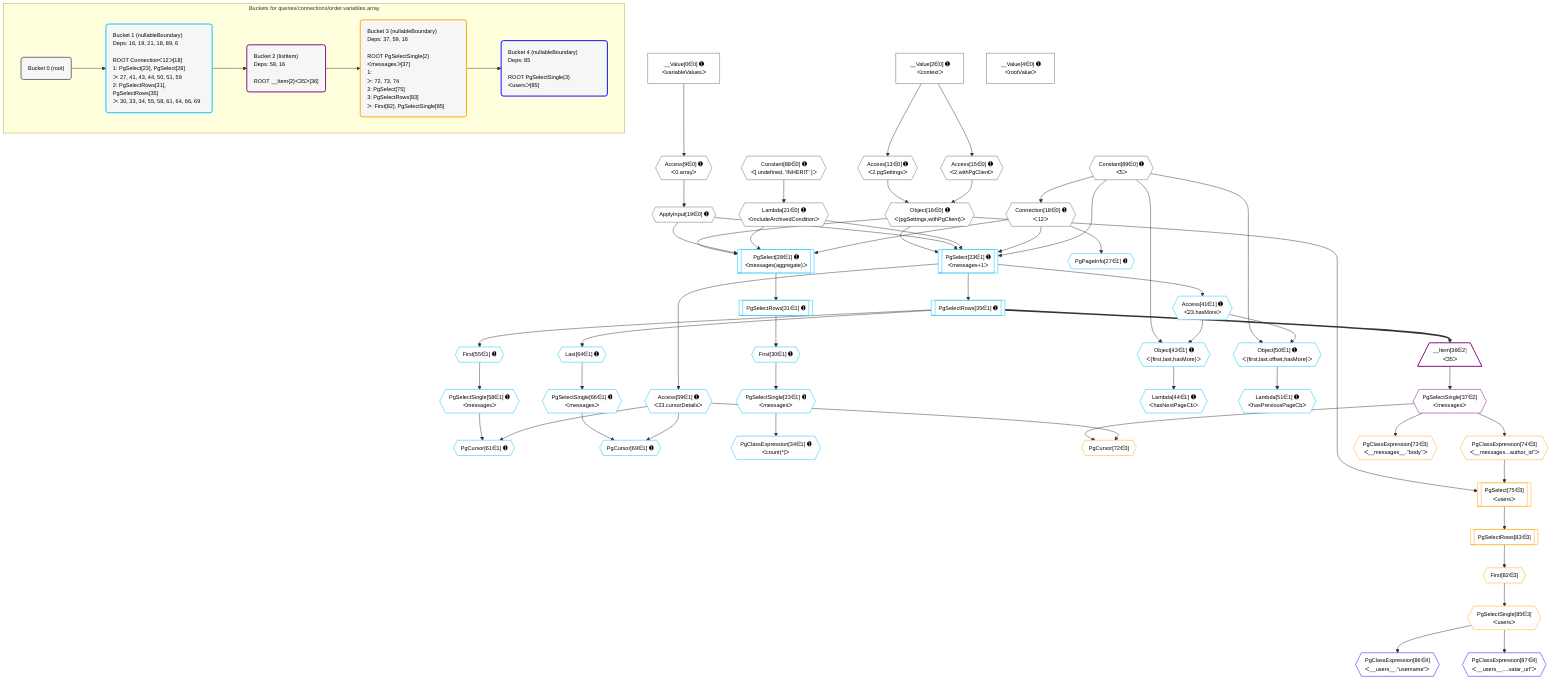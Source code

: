 %%{init: {'themeVariables': { 'fontSize': '12px'}}}%%
graph TD
    classDef path fill:#eee,stroke:#000,color:#000
    classDef plan fill:#fff,stroke-width:1px,color:#000
    classDef itemplan fill:#fff,stroke-width:2px,color:#000
    classDef unbatchedplan fill:#dff,stroke-width:1px,color:#000
    classDef sideeffectplan fill:#fcc,stroke-width:2px,color:#000
    classDef bucket fill:#f6f6f6,color:#000,stroke-width:2px,text-align:left

    subgraph "Buckets for queries/connections/order.variables.array"
    Bucket0("Bucket 0 (root)"):::bucket
    Bucket1("Bucket 1 (nullableBoundary)<br />Deps: 16, 19, 21, 18, 89, 6<br /><br />ROOT Connectionᐸ12ᐳ[18]<br />1: PgSelect[23], PgSelect[28]<br />ᐳ: 27, 41, 43, 44, 50, 51, 59<br />2: PgSelectRows[31], PgSelectRows[35]<br />ᐳ: 30, 33, 34, 55, 58, 61, 64, 66, 69"):::bucket
    Bucket2("Bucket 2 (listItem)<br />Deps: 59, 16<br /><br />ROOT __Item{2}ᐸ35ᐳ[36]"):::bucket
    Bucket3("Bucket 3 (nullableBoundary)<br />Deps: 37, 59, 16<br /><br />ROOT PgSelectSingle{2}ᐸmessagesᐳ[37]<br />1: <br />ᐳ: 72, 73, 74<br />2: PgSelect[75]<br />3: PgSelectRows[83]<br />ᐳ: First[82], PgSelectSingle[85]"):::bucket
    Bucket4("Bucket 4 (nullableBoundary)<br />Deps: 85<br /><br />ROOT PgSelectSingle{3}ᐸusersᐳ[85]"):::bucket
    end
    Bucket0 --> Bucket1
    Bucket1 --> Bucket2
    Bucket2 --> Bucket3
    Bucket3 --> Bucket4

    %% plan dependencies
    Object16{{"Object[16∈0] ➊<br />ᐸ{pgSettings,withPgClient}ᐳ"}}:::plan
    Access13{{"Access[13∈0] ➊<br />ᐸ2.pgSettingsᐳ"}}:::plan
    Access15{{"Access[15∈0] ➊<br />ᐸ2.withPgClientᐳ"}}:::plan
    Access13 & Access15 --> Object16
    Access9{{"Access[9∈0] ➊<br />ᐸ0.arrayᐳ"}}:::plan
    __Value0["__Value[0∈0] ➊<br />ᐸvariableValuesᐳ"]:::plan
    __Value0 --> Access9
    __Value2["__Value[2∈0] ➊<br />ᐸcontextᐳ"]:::plan
    __Value2 --> Access13
    __Value2 --> Access15
    Connection18{{"Connection[18∈0] ➊<br />ᐸ12ᐳ"}}:::plan
    Constant89{{"Constant[89∈0] ➊<br />ᐸ5ᐳ"}}:::plan
    Constant89 --> Connection18
    ApplyInput19{{"ApplyInput[19∈0] ➊"}}:::plan
    Access9 --> ApplyInput19
    Lambda21{{"Lambda[21∈0] ➊<br />ᐸincludeArchivedConditionᐳ"}}:::plan
    Constant88{{"Constant[88∈0] ➊<br />ᐸ[ undefined, 'INHERIT' ]ᐳ"}}:::plan
    Constant88 --> Lambda21
    __Value4["__Value[4∈0] ➊<br />ᐸrootValueᐳ"]:::plan
    PgSelect23[["PgSelect[23∈1] ➊<br />ᐸmessages+1ᐳ"]]:::plan
    Object16 & ApplyInput19 & Lambda21 & Connection18 & Constant89 --> PgSelect23
    PgSelect28[["PgSelect[28∈1] ➊<br />ᐸmessages(aggregate)ᐳ"]]:::plan
    Object16 & ApplyInput19 & Lambda21 & Connection18 --> PgSelect28
    Object50{{"Object[50∈1] ➊<br />ᐸ{first,last,offset,hasMore}ᐳ"}}:::plan
    Access41{{"Access[41∈1] ➊<br />ᐸ23.hasMoreᐳ"}}:::plan
    Constant89 & Access41 --> Object50
    Object43{{"Object[43∈1] ➊<br />ᐸ{first,last,hasMore}ᐳ"}}:::plan
    Constant89 & Access41 --> Object43
    PgCursor61{{"PgCursor[61∈1] ➊"}}:::plan
    PgSelectSingle58{{"PgSelectSingle[58∈1] ➊<br />ᐸmessagesᐳ"}}:::plan
    Access59{{"Access[59∈1] ➊<br />ᐸ23.cursorDetailsᐳ"}}:::plan
    PgSelectSingle58 & Access59 --> PgCursor61
    PgCursor69{{"PgCursor[69∈1] ➊"}}:::plan
    PgSelectSingle66{{"PgSelectSingle[66∈1] ➊<br />ᐸmessagesᐳ"}}:::plan
    PgSelectSingle66 & Access59 --> PgCursor69
    PgPageInfo27{{"PgPageInfo[27∈1] ➊"}}:::plan
    Connection18 --> PgPageInfo27
    First30{{"First[30∈1] ➊"}}:::plan
    PgSelectRows31[["PgSelectRows[31∈1] ➊"]]:::plan
    PgSelectRows31 --> First30
    PgSelect28 --> PgSelectRows31
    PgSelectSingle33{{"PgSelectSingle[33∈1] ➊<br />ᐸmessagesᐳ"}}:::plan
    First30 --> PgSelectSingle33
    PgClassExpression34{{"PgClassExpression[34∈1] ➊<br />ᐸcount(*)ᐳ"}}:::plan
    PgSelectSingle33 --> PgClassExpression34
    PgSelectRows35[["PgSelectRows[35∈1] ➊"]]:::plan
    PgSelect23 --> PgSelectRows35
    PgSelect23 --> Access41
    Lambda44{{"Lambda[44∈1] ➊<br />ᐸhasNextPageCbᐳ"}}:::plan
    Object43 --> Lambda44
    Lambda51{{"Lambda[51∈1] ➊<br />ᐸhasPreviousPageCbᐳ"}}:::plan
    Object50 --> Lambda51
    First55{{"First[55∈1] ➊"}}:::plan
    PgSelectRows35 --> First55
    First55 --> PgSelectSingle58
    PgSelect23 --> Access59
    Last64{{"Last[64∈1] ➊"}}:::plan
    PgSelectRows35 --> Last64
    Last64 --> PgSelectSingle66
    __Item36[/"__Item[36∈2]<br />ᐸ35ᐳ"\]:::itemplan
    PgSelectRows35 ==> __Item36
    PgSelectSingle37{{"PgSelectSingle[37∈2]<br />ᐸmessagesᐳ"}}:::plan
    __Item36 --> PgSelectSingle37
    PgCursor72{{"PgCursor[72∈3]"}}:::plan
    PgSelectSingle37 & Access59 --> PgCursor72
    PgSelect75[["PgSelect[75∈3]<br />ᐸusersᐳ"]]:::plan
    PgClassExpression74{{"PgClassExpression[74∈3]<br />ᐸ__messages...author_id”ᐳ"}}:::plan
    Object16 & PgClassExpression74 --> PgSelect75
    PgClassExpression73{{"PgClassExpression[73∈3]<br />ᐸ__messages__.”body”ᐳ"}}:::plan
    PgSelectSingle37 --> PgClassExpression73
    PgSelectSingle37 --> PgClassExpression74
    First82{{"First[82∈3]"}}:::plan
    PgSelectRows83[["PgSelectRows[83∈3]"]]:::plan
    PgSelectRows83 --> First82
    PgSelect75 --> PgSelectRows83
    PgSelectSingle85{{"PgSelectSingle[85∈3]<br />ᐸusersᐳ"}}:::plan
    First82 --> PgSelectSingle85
    PgClassExpression86{{"PgClassExpression[86∈4]<br />ᐸ__users__.”username”ᐳ"}}:::plan
    PgSelectSingle85 --> PgClassExpression86
    PgClassExpression87{{"PgClassExpression[87∈4]<br />ᐸ__users__....vatar_url”ᐳ"}}:::plan
    PgSelectSingle85 --> PgClassExpression87

    %% define steps
    classDef bucket0 stroke:#696969
    class Bucket0,__Value0,__Value2,__Value4,Access9,Access13,Access15,Object16,Connection18,ApplyInput19,Lambda21,Constant88,Constant89 bucket0
    classDef bucket1 stroke:#00bfff
    class Bucket1,PgSelect23,PgPageInfo27,PgSelect28,First30,PgSelectRows31,PgSelectSingle33,PgClassExpression34,PgSelectRows35,Access41,Object43,Lambda44,Object50,Lambda51,First55,PgSelectSingle58,Access59,PgCursor61,Last64,PgSelectSingle66,PgCursor69 bucket1
    classDef bucket2 stroke:#7f007f
    class Bucket2,__Item36,PgSelectSingle37 bucket2
    classDef bucket3 stroke:#ffa500
    class Bucket3,PgCursor72,PgClassExpression73,PgClassExpression74,PgSelect75,First82,PgSelectRows83,PgSelectSingle85 bucket3
    classDef bucket4 stroke:#0000ff
    class Bucket4,PgClassExpression86,PgClassExpression87 bucket4